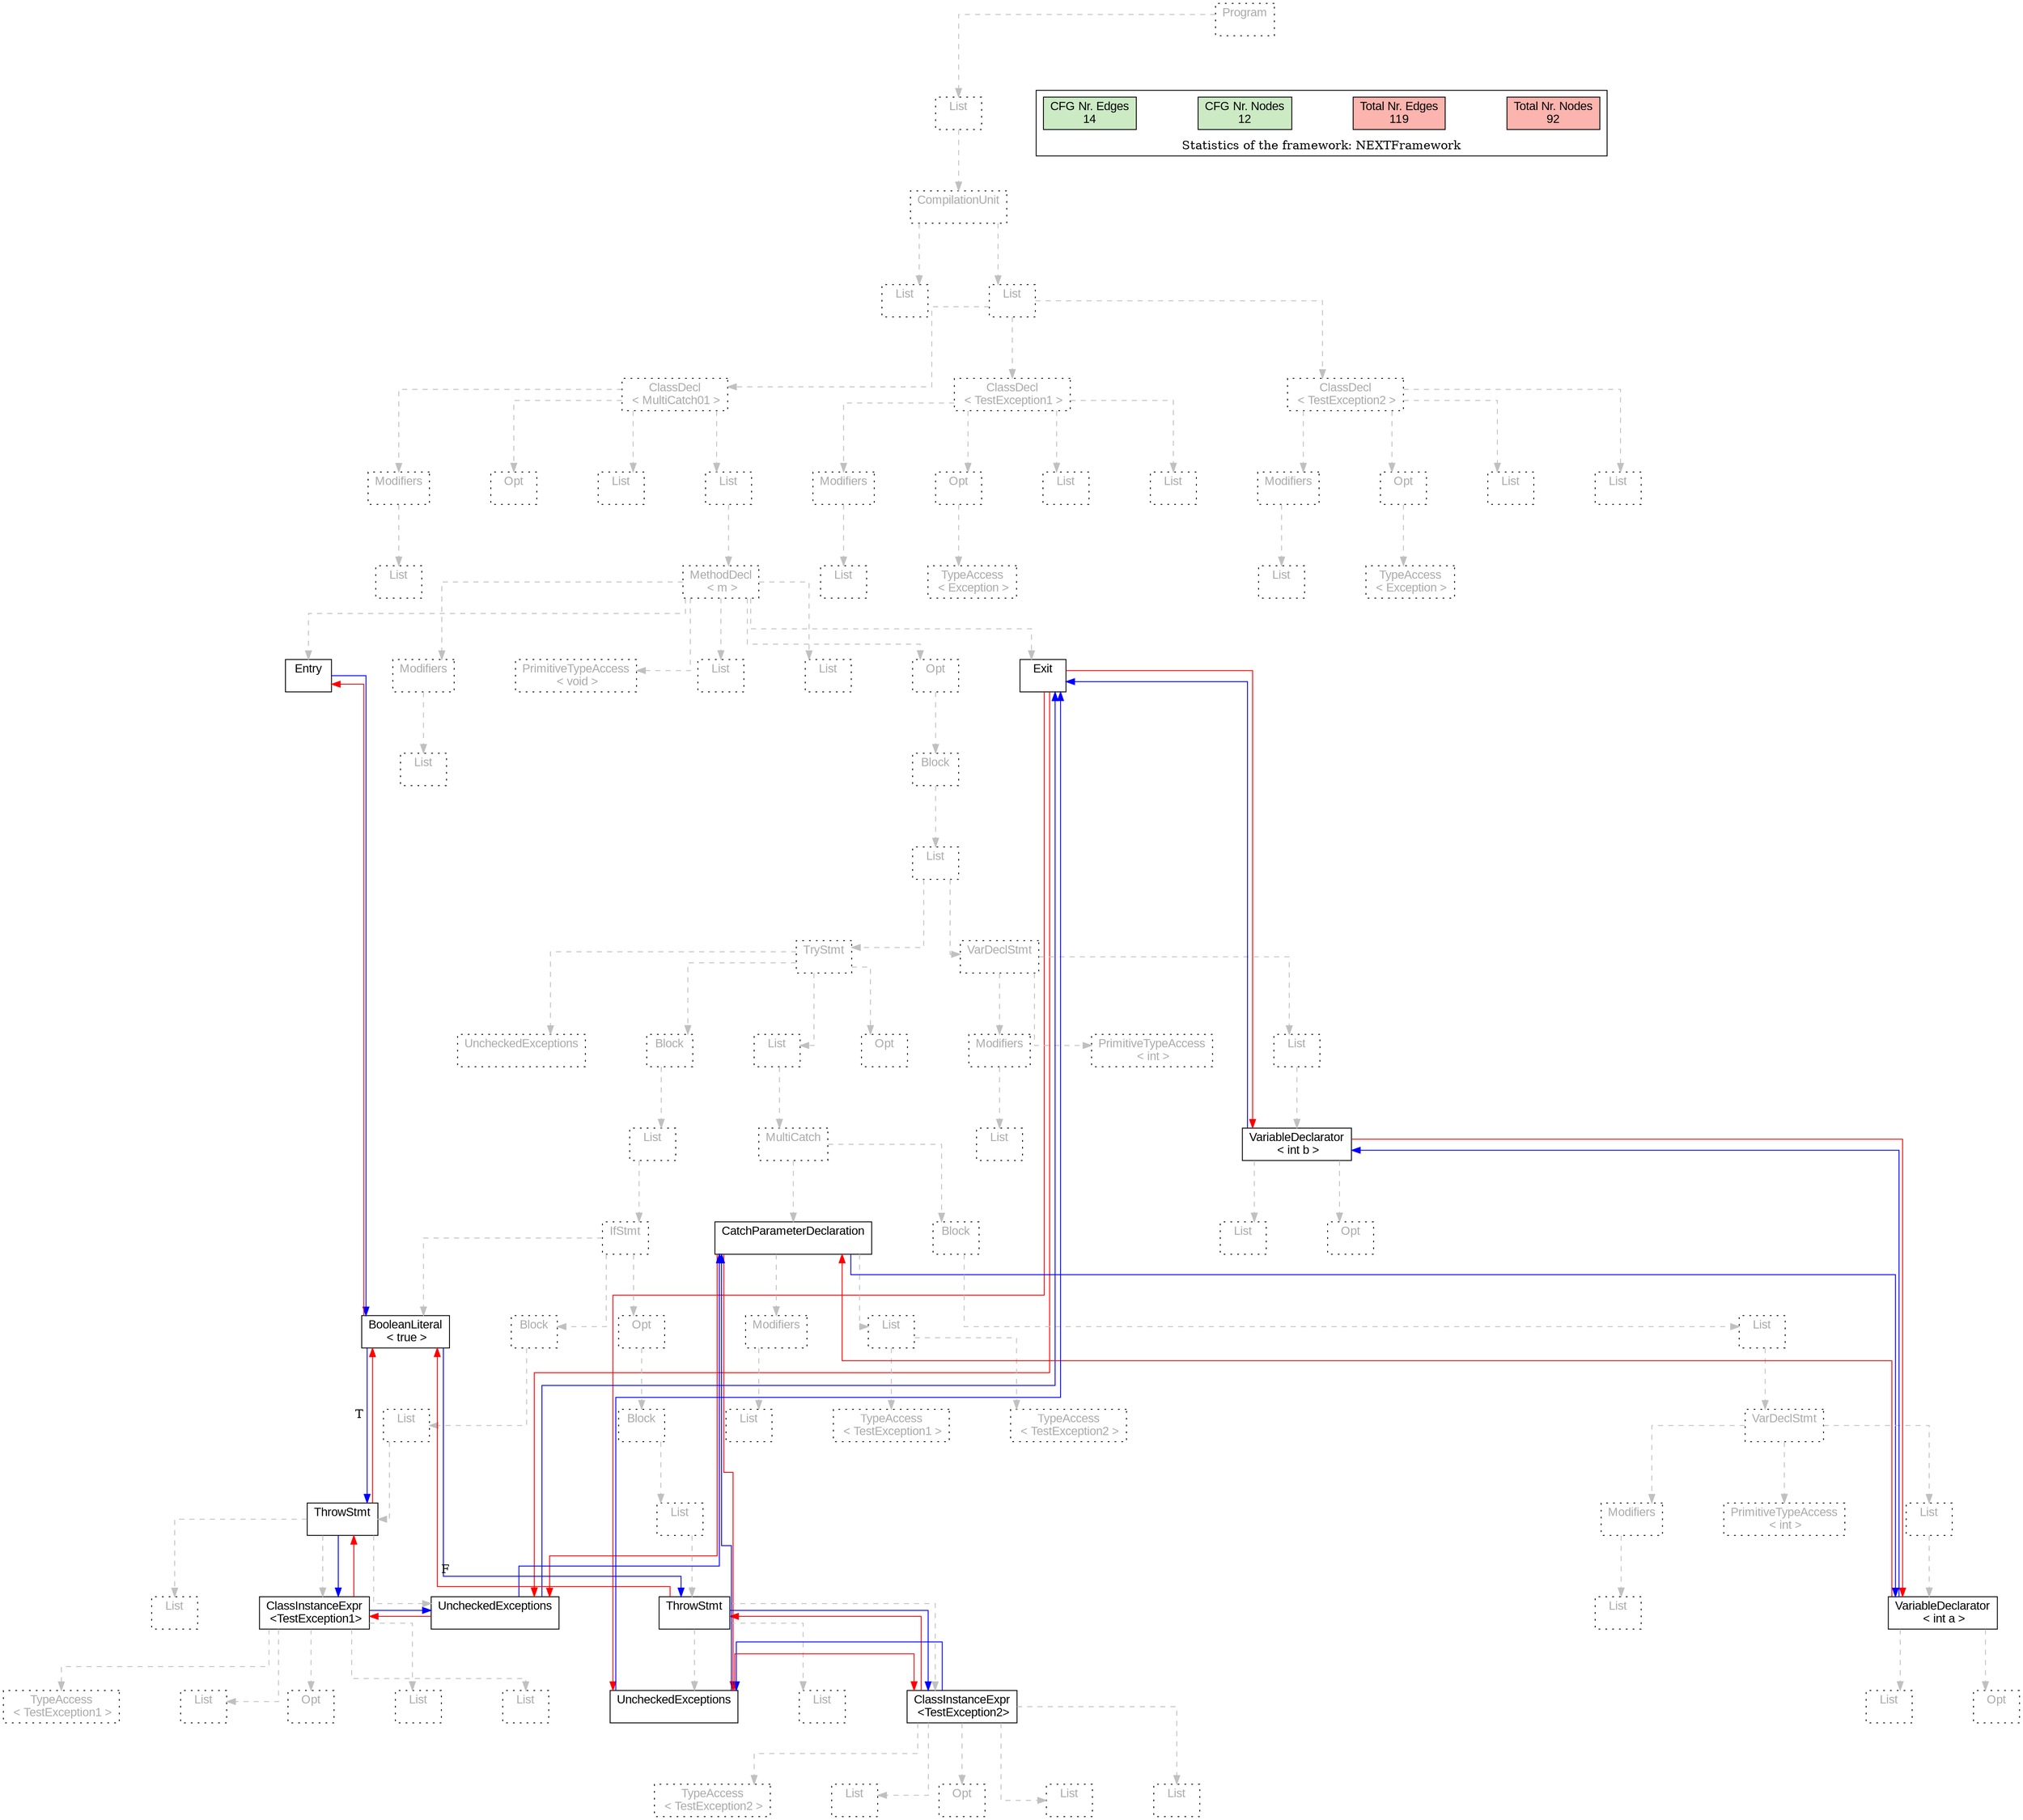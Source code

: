digraph G {
graph [splines=ortho, nodesep="1", ranksep="1"]
node [shape=rect, fontname=Arial];
{ rank = same; "Program[0]"}
{ rank = same; "List[1]"}
{ rank = same; "CompilationUnit[2]"}
{ rank = same; "List[3]"; "List[4]"}
{ rank = same; "ClassDecl[5]"; "ClassDecl[77]"; "ClassDecl[84]"}
{ rank = same; "Modifiers[6]"; "Opt[8]"; "List[9]"; "List[10]"; "Modifiers[78]"; "Opt[80]"; "List[82]"; "List[83]"; "Modifiers[85]"; "Opt[87]"; "List[89]"; "List[90]"}
{ rank = same; "List[7]"; "MethodDecl[11]"; "List[79]"; "TypeAccess[81]"; "List[86]"; "TypeAccess[88]"}
{ rank = same; "Entry[12]"; "Modifiers[13]"; "PrimitiveTypeAccess[15]"; "List[16]"; "List[17]"; "Opt[18]"; "Exit[19]"}
{ rank = same; "List[14]"; "Block[19]"}
{ rank = same; "List[20]"}
{ rank = same; "TryStmt[21]"; "VarDeclStmt[69]"}
{ rank = same; "Block[22]"; "List[49]"; "Opt[67]"; "UncheckedExceptions[68]"; "Modifiers[70]"; "PrimitiveTypeAccess[72]"; "List[73]"}
{ rank = same; "List[23]"; "MultiCatch[50]"; "List[71]"; "VariableDeclarator[74]"}
{ rank = same; "IfStmt[24]"; "CatchParameterDeclaration[51]"; "Block[57]"; "List[75]"; "Opt[76]"}
{ rank = same; "BooleanLiteral[25]"; "Block[26]"; "Opt[37]"; "Modifiers[52]"; "List[54]"; "List[58]"}
{ rank = same; "List[27]"; "Block[38]"; "List[53]"; "TypeAccess[55]"; "TypeAccess[56]"; "VarDeclStmt[59]"}
{ rank = same; "ThrowStmt[28]"; "List[39]"; "Modifiers[60]"; "PrimitiveTypeAccess[62]"; "List[63]"}
{ rank = same; "ClassInstanceExpr[30]"; "UncheckedExceptions[29]"; "List[36]"; "ThrowStmt[40]"; "List[61]"; "VariableDeclarator[64]"}
{ rank = same; "TypeAccess[31]"; "List[32]"; "Opt[33]"; "List[34]"; "List[35]"; "ClassInstanceExpr[42]"; "UncheckedExceptions[41]"; "List[48]"; "List[65]"; "Opt[66]"}
{ rank = same; "TypeAccess[43]"; "List[44]"; "Opt[45]"; "List[46]"; "List[47]"}
"Program[0]" [label="Program\n ", style= dotted   fillcolor="#eeeeee" fontcolor="#aaaaaa"  ]
"List[1]" [label="List\n ", style= dotted   fillcolor="#eeeeee" fontcolor="#aaaaaa"  ]
"CompilationUnit[2]" [label="CompilationUnit\n ", style= dotted   fillcolor="#eeeeee" fontcolor="#aaaaaa"  ]
"List[3]" [label="List\n ", style= dotted   fillcolor="#eeeeee" fontcolor="#aaaaaa"  ]
"List[4]" [label="List\n ", style= dotted   fillcolor="#eeeeee" fontcolor="#aaaaaa"  ]
"ClassDecl[5]" [label="ClassDecl\n < MultiCatch01 >", style= dotted   fillcolor="#eeeeee" fontcolor="#aaaaaa"  ]
"Modifiers[6]" [label="Modifiers\n ", style= dotted   fillcolor="#eeeeee" fontcolor="#aaaaaa"  ]
"List[7]" [label="List\n ", style= dotted   fillcolor="#eeeeee" fontcolor="#aaaaaa"  ]
"Opt[8]" [label="Opt\n ", style= dotted   fillcolor="#eeeeee" fontcolor="#aaaaaa"  ]
"List[9]" [label="List\n ", style= dotted   fillcolor="#eeeeee" fontcolor="#aaaaaa"  ]
"List[10]" [label="List\n ", style= dotted   fillcolor="#eeeeee" fontcolor="#aaaaaa"  ]
"MethodDecl[11]" [label="MethodDecl\n < m >", style= dotted   fillcolor="#eeeeee" fontcolor="#aaaaaa"  ]
"Entry[12]" [label="Entry\n ", fillcolor=white   style=filled  ]
"Modifiers[13]" [label="Modifiers\n ", style= dotted   fillcolor="#eeeeee" fontcolor="#aaaaaa"  ]
"List[14]" [label="List\n ", style= dotted   fillcolor="#eeeeee" fontcolor="#aaaaaa"  ]
"PrimitiveTypeAccess[15]" [label="PrimitiveTypeAccess\n < void >", style= dotted   fillcolor="#eeeeee" fontcolor="#aaaaaa"  ]
"List[16]" [label="List\n ", style= dotted   fillcolor="#eeeeee" fontcolor="#aaaaaa"  ]
"List[17]" [label="List\n ", style= dotted   fillcolor="#eeeeee" fontcolor="#aaaaaa"  ]
"Opt[18]" [label="Opt\n ", style= dotted   fillcolor="#eeeeee" fontcolor="#aaaaaa"  ]
"Block[19]" [label="Block\n ", style= dotted   fillcolor="#eeeeee" fontcolor="#aaaaaa"  ]
"List[20]" [label="List\n ", style= dotted   fillcolor="#eeeeee" fontcolor="#aaaaaa"  ]
"TryStmt[21]" [label="TryStmt\n ", style= dotted   fillcolor="#eeeeee" fontcolor="#aaaaaa"  ]
"Block[22]" [label="Block\n ", style= dotted   fillcolor="#eeeeee" fontcolor="#aaaaaa"  ]
"List[23]" [label="List\n ", style= dotted   fillcolor="#eeeeee" fontcolor="#aaaaaa"  ]
"IfStmt[24]" [label="IfStmt\n ", style= dotted   fillcolor="#eeeeee" fontcolor="#aaaaaa"  ]
"BooleanLiteral[25]" [label="BooleanLiteral\n < true >", fillcolor=white   style=filled  ]
"Block[26]" [label="Block\n ", style= dotted   fillcolor="#eeeeee" fontcolor="#aaaaaa"  ]
"List[27]" [label="List\n ", style= dotted   fillcolor="#eeeeee" fontcolor="#aaaaaa"  ]
"ThrowStmt[28]" [label="ThrowStmt\n ", fillcolor=white   style=filled  ]
"ClassInstanceExpr[30]" [label="ClassInstanceExpr\n <TestException1>", fillcolor=white   style=filled  ]
"TypeAccess[31]" [label="TypeAccess\n < TestException1 >", style= dotted   fillcolor="#eeeeee" fontcolor="#aaaaaa"  ]
"List[32]" [label="List\n ", style= dotted   fillcolor="#eeeeee" fontcolor="#aaaaaa"  ]
"Opt[33]" [label="Opt\n ", style= dotted   fillcolor="#eeeeee" fontcolor="#aaaaaa"  ]
"List[34]" [label="List\n ", style= dotted   fillcolor="#eeeeee" fontcolor="#aaaaaa"  ]
"List[35]" [label="List\n ", style= dotted   fillcolor="#eeeeee" fontcolor="#aaaaaa"  ]
"UncheckedExceptions[29]" [label="UncheckedExceptions\n ", fillcolor=white   style=filled  ]
"List[36]" [label="List\n ", style= dotted   fillcolor="#eeeeee" fontcolor="#aaaaaa"  ]
"Opt[37]" [label="Opt\n ", style= dotted   fillcolor="#eeeeee" fontcolor="#aaaaaa"  ]
"Block[38]" [label="Block\n ", style= dotted   fillcolor="#eeeeee" fontcolor="#aaaaaa"  ]
"List[39]" [label="List\n ", style= dotted   fillcolor="#eeeeee" fontcolor="#aaaaaa"  ]
"ThrowStmt[40]" [label="ThrowStmt\n ", fillcolor=white   style=filled  ]
"ClassInstanceExpr[42]" [label="ClassInstanceExpr\n <TestException2>", fillcolor=white   style=filled  ]
"TypeAccess[43]" [label="TypeAccess\n < TestException2 >", style= dotted   fillcolor="#eeeeee" fontcolor="#aaaaaa"  ]
"List[44]" [label="List\n ", style= dotted   fillcolor="#eeeeee" fontcolor="#aaaaaa"  ]
"Opt[45]" [label="Opt\n ", style= dotted   fillcolor="#eeeeee" fontcolor="#aaaaaa"  ]
"List[46]" [label="List\n ", style= dotted   fillcolor="#eeeeee" fontcolor="#aaaaaa"  ]
"List[47]" [label="List\n ", style= dotted   fillcolor="#eeeeee" fontcolor="#aaaaaa"  ]
"UncheckedExceptions[41]" [label="UncheckedExceptions\n ", fillcolor=white   style=filled  ]
"List[48]" [label="List\n ", style= dotted   fillcolor="#eeeeee" fontcolor="#aaaaaa"  ]
"List[49]" [label="List\n ", style= dotted   fillcolor="#eeeeee" fontcolor="#aaaaaa"  ]
"MultiCatch[50]" [label="MultiCatch\n ", style= dotted   fillcolor="#eeeeee" fontcolor="#aaaaaa"  ]
"CatchParameterDeclaration[51]" [label="CatchParameterDeclaration\n ", fillcolor=white   style=filled  ]
"Modifiers[52]" [label="Modifiers\n ", style= dotted   fillcolor="#eeeeee" fontcolor="#aaaaaa"  ]
"List[53]" [label="List\n ", style= dotted   fillcolor="#eeeeee" fontcolor="#aaaaaa"  ]
"List[54]" [label="List\n ", style= dotted   fillcolor="#eeeeee" fontcolor="#aaaaaa"  ]
"TypeAccess[55]" [label="TypeAccess\n < TestException1 >", style= dotted   fillcolor="#eeeeee" fontcolor="#aaaaaa"  ]
"TypeAccess[56]" [label="TypeAccess\n < TestException2 >", style= dotted   fillcolor="#eeeeee" fontcolor="#aaaaaa"  ]
"Block[57]" [label="Block\n ", style= dotted   fillcolor="#eeeeee" fontcolor="#aaaaaa"  ]
"List[58]" [label="List\n ", style= dotted   fillcolor="#eeeeee" fontcolor="#aaaaaa"  ]
"VarDeclStmt[59]" [label="VarDeclStmt\n ", style= dotted   fillcolor="#eeeeee" fontcolor="#aaaaaa"  ]
"Modifiers[60]" [label="Modifiers\n ", style= dotted   fillcolor="#eeeeee" fontcolor="#aaaaaa"  ]
"List[61]" [label="List\n ", style= dotted   fillcolor="#eeeeee" fontcolor="#aaaaaa"  ]
"PrimitiveTypeAccess[62]" [label="PrimitiveTypeAccess\n < int >", style= dotted   fillcolor="#eeeeee" fontcolor="#aaaaaa"  ]
"List[63]" [label="List\n ", style= dotted   fillcolor="#eeeeee" fontcolor="#aaaaaa"  ]
"VariableDeclarator[64]" [label="VariableDeclarator\n < int a >", fillcolor=white   style=filled  ]
"List[65]" [label="List\n ", style= dotted   fillcolor="#eeeeee" fontcolor="#aaaaaa"  ]
"Opt[66]" [label="Opt\n ", style= dotted   fillcolor="#eeeeee" fontcolor="#aaaaaa"  ]
"Opt[67]" [label="Opt\n ", style= dotted   fillcolor="#eeeeee" fontcolor="#aaaaaa"  ]
"UncheckedExceptions[68]" [label="UncheckedExceptions\n ", style= dotted   fillcolor="#eeeeee" fontcolor="#aaaaaa"  ]
"VarDeclStmt[69]" [label="VarDeclStmt\n ", style= dotted   fillcolor="#eeeeee" fontcolor="#aaaaaa"  ]
"Modifiers[70]" [label="Modifiers\n ", style= dotted   fillcolor="#eeeeee" fontcolor="#aaaaaa"  ]
"List[71]" [label="List\n ", style= dotted   fillcolor="#eeeeee" fontcolor="#aaaaaa"  ]
"PrimitiveTypeAccess[72]" [label="PrimitiveTypeAccess\n < int >", style= dotted   fillcolor="#eeeeee" fontcolor="#aaaaaa"  ]
"List[73]" [label="List\n ", style= dotted   fillcolor="#eeeeee" fontcolor="#aaaaaa"  ]
"VariableDeclarator[74]" [label="VariableDeclarator\n < int b >", fillcolor=white   style=filled  ]
"List[75]" [label="List\n ", style= dotted   fillcolor="#eeeeee" fontcolor="#aaaaaa"  ]
"Opt[76]" [label="Opt\n ", style= dotted   fillcolor="#eeeeee" fontcolor="#aaaaaa"  ]
"Exit[19]" [label="Exit\n ", fillcolor=white   style=filled  ]
"ClassDecl[77]" [label="ClassDecl\n < TestException1 >", style= dotted   fillcolor="#eeeeee" fontcolor="#aaaaaa"  ]
"Modifiers[78]" [label="Modifiers\n ", style= dotted   fillcolor="#eeeeee" fontcolor="#aaaaaa"  ]
"List[79]" [label="List\n ", style= dotted   fillcolor="#eeeeee" fontcolor="#aaaaaa"  ]
"Opt[80]" [label="Opt\n ", style= dotted   fillcolor="#eeeeee" fontcolor="#aaaaaa"  ]
"TypeAccess[81]" [label="TypeAccess\n < Exception >", style= dotted   fillcolor="#eeeeee" fontcolor="#aaaaaa"  ]
"List[82]" [label="List\n ", style= dotted   fillcolor="#eeeeee" fontcolor="#aaaaaa"  ]
"List[83]" [label="List\n ", style= dotted   fillcolor="#eeeeee" fontcolor="#aaaaaa"  ]
"ClassDecl[84]" [label="ClassDecl\n < TestException2 >", style= dotted   fillcolor="#eeeeee" fontcolor="#aaaaaa"  ]
"Modifiers[85]" [label="Modifiers\n ", style= dotted   fillcolor="#eeeeee" fontcolor="#aaaaaa"  ]
"List[86]" [label="List\n ", style= dotted   fillcolor="#eeeeee" fontcolor="#aaaaaa"  ]
"Opt[87]" [label="Opt\n ", style= dotted   fillcolor="#eeeeee" fontcolor="#aaaaaa"  ]
"TypeAccess[88]" [label="TypeAccess\n < Exception >", style= dotted   fillcolor="#eeeeee" fontcolor="#aaaaaa"  ]
"List[89]" [label="List\n ", style= dotted   fillcolor="#eeeeee" fontcolor="#aaaaaa"  ]
"List[90]" [label="List\n ", style= dotted   fillcolor="#eeeeee" fontcolor="#aaaaaa"  ]
"CompilationUnit[2]" -> "List[3]" [style=dashed, color=gray]
"Modifiers[6]" -> "List[7]" [style=dashed, color=gray]
"ClassDecl[5]" -> "Modifiers[6]" [style=dashed, color=gray]
"ClassDecl[5]" -> "Opt[8]" [style=dashed, color=gray]
"ClassDecl[5]" -> "List[9]" [style=dashed, color=gray]
"MethodDecl[11]" -> "Entry[12]" [style=dashed, color=gray]
"Modifiers[13]" -> "List[14]" [style=dashed, color=gray]
"MethodDecl[11]" -> "Modifiers[13]" [style=dashed, color=gray]
"MethodDecl[11]" -> "PrimitiveTypeAccess[15]" [style=dashed, color=gray]
"MethodDecl[11]" -> "List[16]" [style=dashed, color=gray]
"MethodDecl[11]" -> "List[17]" [style=dashed, color=gray]
"IfStmt[24]" -> "BooleanLiteral[25]" [style=dashed, color=gray]
"ClassInstanceExpr[30]" -> "TypeAccess[31]" [style=dashed, color=gray]
"ClassInstanceExpr[30]" -> "List[32]" [style=dashed, color=gray]
"ClassInstanceExpr[30]" -> "Opt[33]" [style=dashed, color=gray]
"ClassInstanceExpr[30]" -> "List[34]" [style=dashed, color=gray]
"ClassInstanceExpr[30]" -> "List[35]" [style=dashed, color=gray]
"ThrowStmt[28]" -> "ClassInstanceExpr[30]" [style=dashed, color=gray]
"ThrowStmt[28]" -> "UncheckedExceptions[29]" [style=dashed, color=gray]
"ThrowStmt[28]" -> "List[36]" [style=dashed, color=gray]
"List[27]" -> "ThrowStmt[28]" [style=dashed, color=gray]
"Block[26]" -> "List[27]" [style=dashed, color=gray]
"IfStmt[24]" -> "Block[26]" [style=dashed, color=gray]
"ClassInstanceExpr[42]" -> "TypeAccess[43]" [style=dashed, color=gray]
"ClassInstanceExpr[42]" -> "List[44]" [style=dashed, color=gray]
"ClassInstanceExpr[42]" -> "Opt[45]" [style=dashed, color=gray]
"ClassInstanceExpr[42]" -> "List[46]" [style=dashed, color=gray]
"ClassInstanceExpr[42]" -> "List[47]" [style=dashed, color=gray]
"ThrowStmt[40]" -> "ClassInstanceExpr[42]" [style=dashed, color=gray]
"ThrowStmt[40]" -> "UncheckedExceptions[41]" [style=dashed, color=gray]
"ThrowStmt[40]" -> "List[48]" [style=dashed, color=gray]
"List[39]" -> "ThrowStmt[40]" [style=dashed, color=gray]
"Block[38]" -> "List[39]" [style=dashed, color=gray]
"Opt[37]" -> "Block[38]" [style=dashed, color=gray]
"IfStmt[24]" -> "Opt[37]" [style=dashed, color=gray]
"List[23]" -> "IfStmt[24]" [style=dashed, color=gray]
"Block[22]" -> "List[23]" [style=dashed, color=gray]
"TryStmt[21]" -> "Block[22]" [style=dashed, color=gray]
"Modifiers[52]" -> "List[53]" [style=dashed, color=gray]
"CatchParameterDeclaration[51]" -> "Modifiers[52]" [style=dashed, color=gray]
"List[54]" -> "TypeAccess[55]" [style=dashed, color=gray]
"List[54]" -> "TypeAccess[56]" [style=dashed, color=gray]
"CatchParameterDeclaration[51]" -> "List[54]" [style=dashed, color=gray]
"MultiCatch[50]" -> "CatchParameterDeclaration[51]" [style=dashed, color=gray]
"Modifiers[60]" -> "List[61]" [style=dashed, color=gray]
"VarDeclStmt[59]" -> "Modifiers[60]" [style=dashed, color=gray]
"VarDeclStmt[59]" -> "PrimitiveTypeAccess[62]" [style=dashed, color=gray]
"VariableDeclarator[64]" -> "List[65]" [style=dashed, color=gray]
"VariableDeclarator[64]" -> "Opt[66]" [style=dashed, color=gray]
"List[63]" -> "VariableDeclarator[64]" [style=dashed, color=gray]
"VarDeclStmt[59]" -> "List[63]" [style=dashed, color=gray]
"List[58]" -> "VarDeclStmt[59]" [style=dashed, color=gray]
"Block[57]" -> "List[58]" [style=dashed, color=gray]
"MultiCatch[50]" -> "Block[57]" [style=dashed, color=gray]
"List[49]" -> "MultiCatch[50]" [style=dashed, color=gray]
"TryStmt[21]" -> "List[49]" [style=dashed, color=gray]
"TryStmt[21]" -> "Opt[67]" [style=dashed, color=gray]
"TryStmt[21]" -> "UncheckedExceptions[68]" [style=dashed, color=gray]
"List[20]" -> "TryStmt[21]" [style=dashed, color=gray]
"Modifiers[70]" -> "List[71]" [style=dashed, color=gray]
"VarDeclStmt[69]" -> "Modifiers[70]" [style=dashed, color=gray]
"VarDeclStmt[69]" -> "PrimitiveTypeAccess[72]" [style=dashed, color=gray]
"VariableDeclarator[74]" -> "List[75]" [style=dashed, color=gray]
"VariableDeclarator[74]" -> "Opt[76]" [style=dashed, color=gray]
"List[73]" -> "VariableDeclarator[74]" [style=dashed, color=gray]
"VarDeclStmt[69]" -> "List[73]" [style=dashed, color=gray]
"List[20]" -> "VarDeclStmt[69]" [style=dashed, color=gray]
"Block[19]" -> "List[20]" [style=dashed, color=gray]
"Opt[18]" -> "Block[19]" [style=dashed, color=gray]
"MethodDecl[11]" -> "Opt[18]" [style=dashed, color=gray]
"MethodDecl[11]" -> "Exit[19]" [style=dashed, color=gray]
"List[10]" -> "MethodDecl[11]" [style=dashed, color=gray]
"ClassDecl[5]" -> "List[10]" [style=dashed, color=gray]
"List[4]" -> "ClassDecl[5]" [style=dashed, color=gray]
"Modifiers[78]" -> "List[79]" [style=dashed, color=gray]
"ClassDecl[77]" -> "Modifiers[78]" [style=dashed, color=gray]
"Opt[80]" -> "TypeAccess[81]" [style=dashed, color=gray]
"ClassDecl[77]" -> "Opt[80]" [style=dashed, color=gray]
"ClassDecl[77]" -> "List[82]" [style=dashed, color=gray]
"ClassDecl[77]" -> "List[83]" [style=dashed, color=gray]
"List[4]" -> "ClassDecl[77]" [style=dashed, color=gray]
"Modifiers[85]" -> "List[86]" [style=dashed, color=gray]
"ClassDecl[84]" -> "Modifiers[85]" [style=dashed, color=gray]
"Opt[87]" -> "TypeAccess[88]" [style=dashed, color=gray]
"ClassDecl[84]" -> "Opt[87]" [style=dashed, color=gray]
"ClassDecl[84]" -> "List[89]" [style=dashed, color=gray]
"ClassDecl[84]" -> "List[90]" [style=dashed, color=gray]
"List[4]" -> "ClassDecl[84]" [style=dashed, color=gray]
"CompilationUnit[2]" -> "List[4]" [style=dashed, color=gray]
"List[1]" -> "CompilationUnit[2]" [style=dashed, color=gray]
"Program[0]" -> "List[1]" [style=dashed, color=gray]
"Exit[19]" -> "UncheckedExceptions[29]" [color=red, constraint=false]
"Exit[19]" -> "UncheckedExceptions[41]" [color=red, constraint=false]
"Exit[19]" -> "VariableDeclarator[74]" [color=red, constraint=false]
"VariableDeclarator[74]" -> "Exit[19]" [color=blue, constraint=false, xlabel=" "] 
"VariableDeclarator[74]" -> "VariableDeclarator[64]" [color=red, constraint=false]
"VariableDeclarator[64]" -> "VariableDeclarator[74]" [color=blue, constraint=false, xlabel=" "] 
"VariableDeclarator[64]" -> "CatchParameterDeclaration[51]" [color=red, constraint=false]
"CatchParameterDeclaration[51]" -> "VariableDeclarator[64]" [color=blue, constraint=false, xlabel=" "] 
"CatchParameterDeclaration[51]" -> "UncheckedExceptions[29]" [color=red, constraint=false]
"CatchParameterDeclaration[51]" -> "UncheckedExceptions[41]" [color=red, constraint=false]
"UncheckedExceptions[29]" -> "CatchParameterDeclaration[51]" [color=blue, constraint=false, xlabel=" "] 
"UncheckedExceptions[29]" -> "Exit[19]" [color=blue, constraint=false, xlabel=" "] 
"UncheckedExceptions[29]" -> "ClassInstanceExpr[30]" [color=red, constraint=false]
"ClassInstanceExpr[30]" -> "UncheckedExceptions[29]" [color=blue, constraint=false, xlabel=" "] 
"ClassInstanceExpr[30]" -> "ThrowStmt[28]" [color=red, constraint=false]
"ThrowStmt[28]" -> "ClassInstanceExpr[30]" [color=blue, constraint=false, xlabel=" "] 
"ThrowStmt[28]" -> "BooleanLiteral[25]" [color=red, constraint=false]
"UncheckedExceptions[41]" -> "CatchParameterDeclaration[51]" [color=blue, constraint=false, xlabel=" "] 
"UncheckedExceptions[41]" -> "Exit[19]" [color=blue, constraint=false, xlabel=" "] 
"UncheckedExceptions[41]" -> "ClassInstanceExpr[42]" [color=red, constraint=false]
"ClassInstanceExpr[42]" -> "UncheckedExceptions[41]" [color=blue, constraint=false, xlabel=" "] 
"ClassInstanceExpr[42]" -> "ThrowStmt[40]" [color=red, constraint=false]
"ThrowStmt[40]" -> "ClassInstanceExpr[42]" [color=blue, constraint=false, xlabel=" "] 
"ThrowStmt[40]" -> "BooleanLiteral[25]" [color=red, constraint=false]
"BooleanLiteral[25]" -> "ThrowStmt[28]" [color=blue, constraint=false, xlabel="T "] 
"BooleanLiteral[25]" -> "ThrowStmt[40]" [color=blue, constraint=false, xlabel="F "] 
"BooleanLiteral[25]" -> "Entry[12]" [color=red, constraint=false]
"Entry[12]" -> "BooleanLiteral[25]" [color=blue, constraint=false, xlabel=" "] 
"List[3]" -> "List[4]" [style=invis]
"ClassDecl[5]" -> "ClassDecl[77]" -> "ClassDecl[84]" [style=invis]
"Modifiers[6]" -> "Opt[8]" -> "List[9]" -> "List[10]" [style=invis]
"Entry[12]" -> "Modifiers[13]" -> "PrimitiveTypeAccess[15]" -> "List[16]" -> "List[17]" -> "Opt[18]" -> "Exit[19]" [style=invis]
"TryStmt[21]" -> "VarDeclStmt[69]" [style=invis]
"Block[22]" -> "List[49]" -> "Opt[67]" [style=invis]
"BooleanLiteral[25]" -> "Block[26]" -> "Opt[37]" [style=invis]
"TypeAccess[31]" -> "List[32]" -> "Opt[33]" [style=invis]
"TypeAccess[43]" -> "List[44]" -> "Opt[45]" [style=invis]
"CatchParameterDeclaration[51]" -> "Block[57]" [style=invis]
"Modifiers[52]" -> "List[54]" [style=invis]
"TypeAccess[55]" -> "TypeAccess[56]" [style=invis]
"Modifiers[60]" -> "PrimitiveTypeAccess[62]" -> "List[63]" [style=invis]
"List[65]" -> "Opt[66]" [style=invis]
"Modifiers[70]" -> "PrimitiveTypeAccess[72]" -> "List[73]" [style=invis]
"List[75]" -> "Opt[76]" [style=invis]
"Modifiers[78]" -> "Opt[80]" -> "List[82]" -> "List[83]" [style=invis]
"Modifiers[85]" -> "Opt[87]" -> "List[89]" -> "List[90]" [style=invis]

subgraph cluster_legend {
{node [style=filled, fillcolor=1, colorscheme="pastel13"]
Nodes [label="Total Nr. Nodes
92", fillcolor=1]
Edges [label="Total Nr. Edges
119", fillcolor=1]
NodesCFG [label="CFG Nr. Nodes
12", fillcolor=3]
EdgesCFG [label="CFG Nr. Edges
14", fillcolor=3]
Nodes-> "Program[0]" -> NodesCFG  [style="invis"]
Edges -> "Program[0]" ->EdgesCFG [style="invis"]}
label = "Statistics of the framework: NEXTFramework"
style="solid"
ranksep=0.05
nodesep=0.01
labelloc = b
len=2
}}